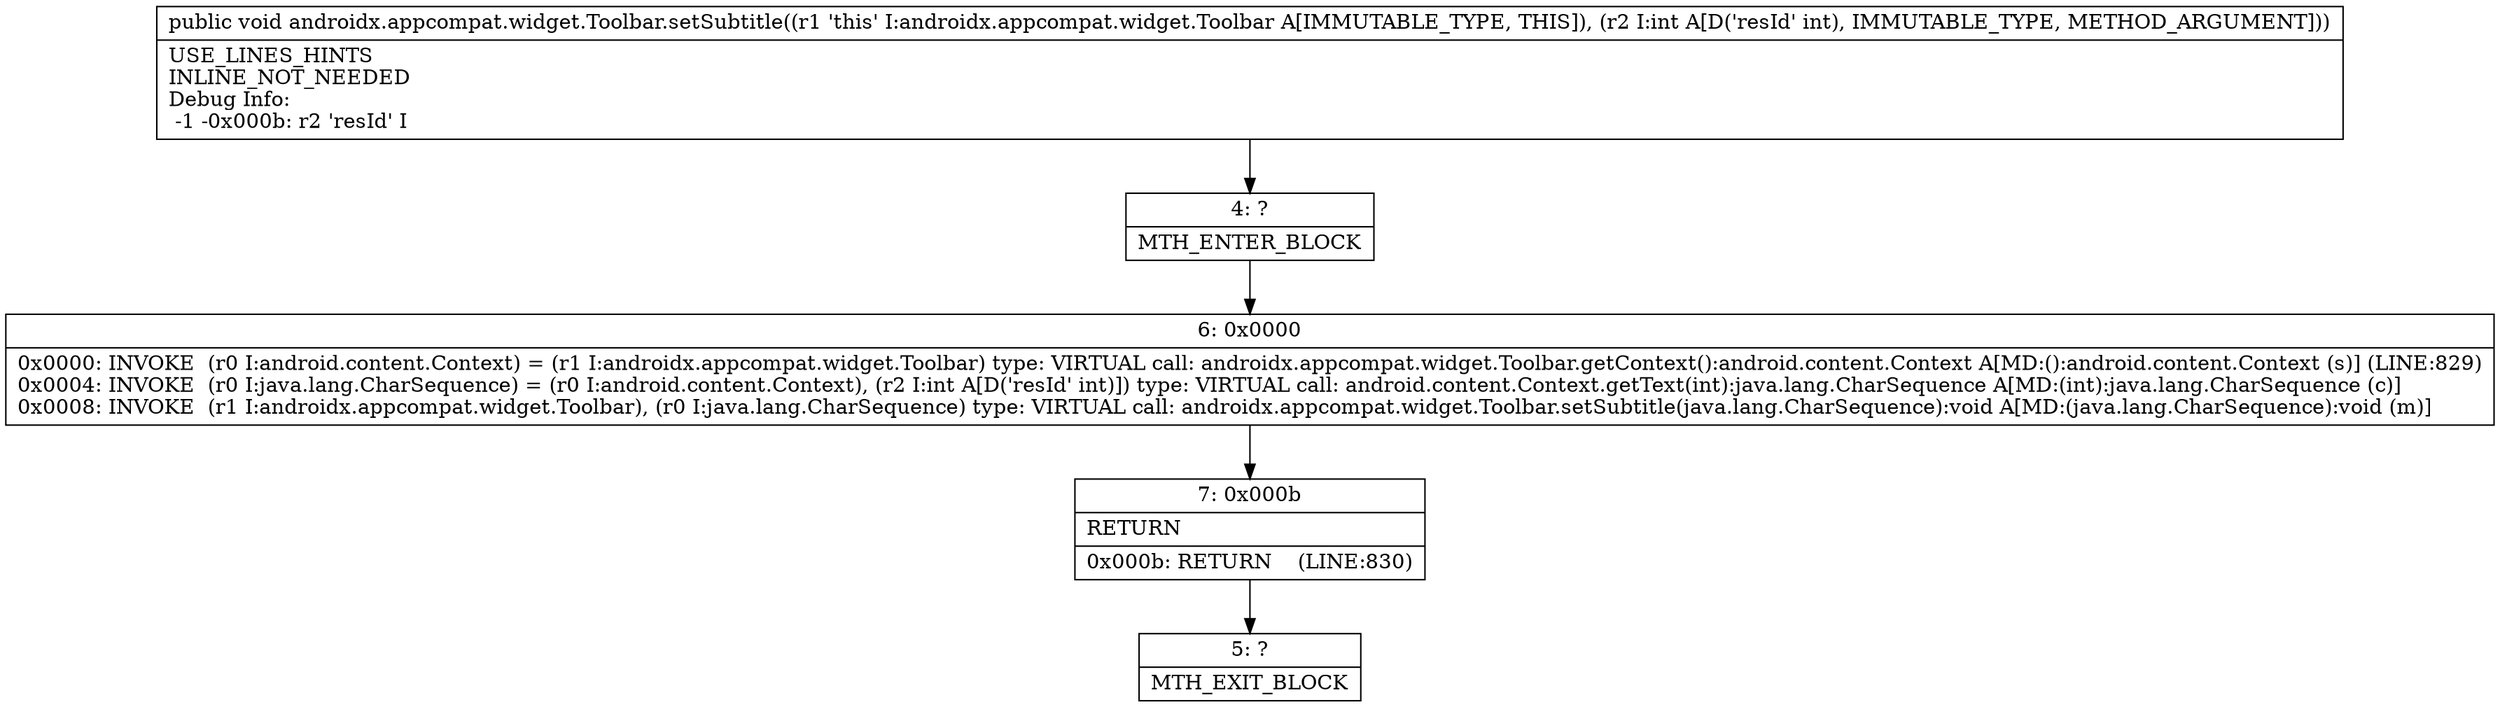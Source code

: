 digraph "CFG forandroidx.appcompat.widget.Toolbar.setSubtitle(I)V" {
Node_4 [shape=record,label="{4\:\ ?|MTH_ENTER_BLOCK\l}"];
Node_6 [shape=record,label="{6\:\ 0x0000|0x0000: INVOKE  (r0 I:android.content.Context) = (r1 I:androidx.appcompat.widget.Toolbar) type: VIRTUAL call: androidx.appcompat.widget.Toolbar.getContext():android.content.Context A[MD:():android.content.Context (s)] (LINE:829)\l0x0004: INVOKE  (r0 I:java.lang.CharSequence) = (r0 I:android.content.Context), (r2 I:int A[D('resId' int)]) type: VIRTUAL call: android.content.Context.getText(int):java.lang.CharSequence A[MD:(int):java.lang.CharSequence (c)]\l0x0008: INVOKE  (r1 I:androidx.appcompat.widget.Toolbar), (r0 I:java.lang.CharSequence) type: VIRTUAL call: androidx.appcompat.widget.Toolbar.setSubtitle(java.lang.CharSequence):void A[MD:(java.lang.CharSequence):void (m)]\l}"];
Node_7 [shape=record,label="{7\:\ 0x000b|RETURN\l|0x000b: RETURN    (LINE:830)\l}"];
Node_5 [shape=record,label="{5\:\ ?|MTH_EXIT_BLOCK\l}"];
MethodNode[shape=record,label="{public void androidx.appcompat.widget.Toolbar.setSubtitle((r1 'this' I:androidx.appcompat.widget.Toolbar A[IMMUTABLE_TYPE, THIS]), (r2 I:int A[D('resId' int), IMMUTABLE_TYPE, METHOD_ARGUMENT]))  | USE_LINES_HINTS\lINLINE_NOT_NEEDED\lDebug Info:\l  \-1 \-0x000b: r2 'resId' I\l}"];
MethodNode -> Node_4;Node_4 -> Node_6;
Node_6 -> Node_7;
Node_7 -> Node_5;
}

